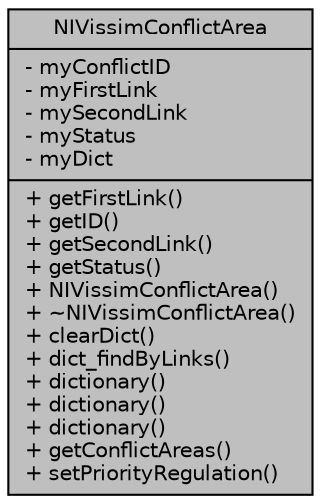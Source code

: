 digraph "NIVissimConflictArea"
{
  edge [fontname="Helvetica",fontsize="10",labelfontname="Helvetica",labelfontsize="10"];
  node [fontname="Helvetica",fontsize="10",shape=record];
  Node1 [label="{NIVissimConflictArea\n|- myConflictID\l- myFirstLink\l- mySecondLink\l- myStatus\l- myDict\l|+ getFirstLink()\l+ getID()\l+ getSecondLink()\l+ getStatus()\l+ NIVissimConflictArea()\l+ ~NIVissimConflictArea()\l+ clearDict()\l+ dict_findByLinks()\l+ dictionary()\l+ dictionary()\l+ dictionary()\l+ getConflictAreas()\l+ setPriorityRegulation()\l}",height=0.2,width=0.4,color="black", fillcolor="grey75", style="filled", fontcolor="black"];
}
